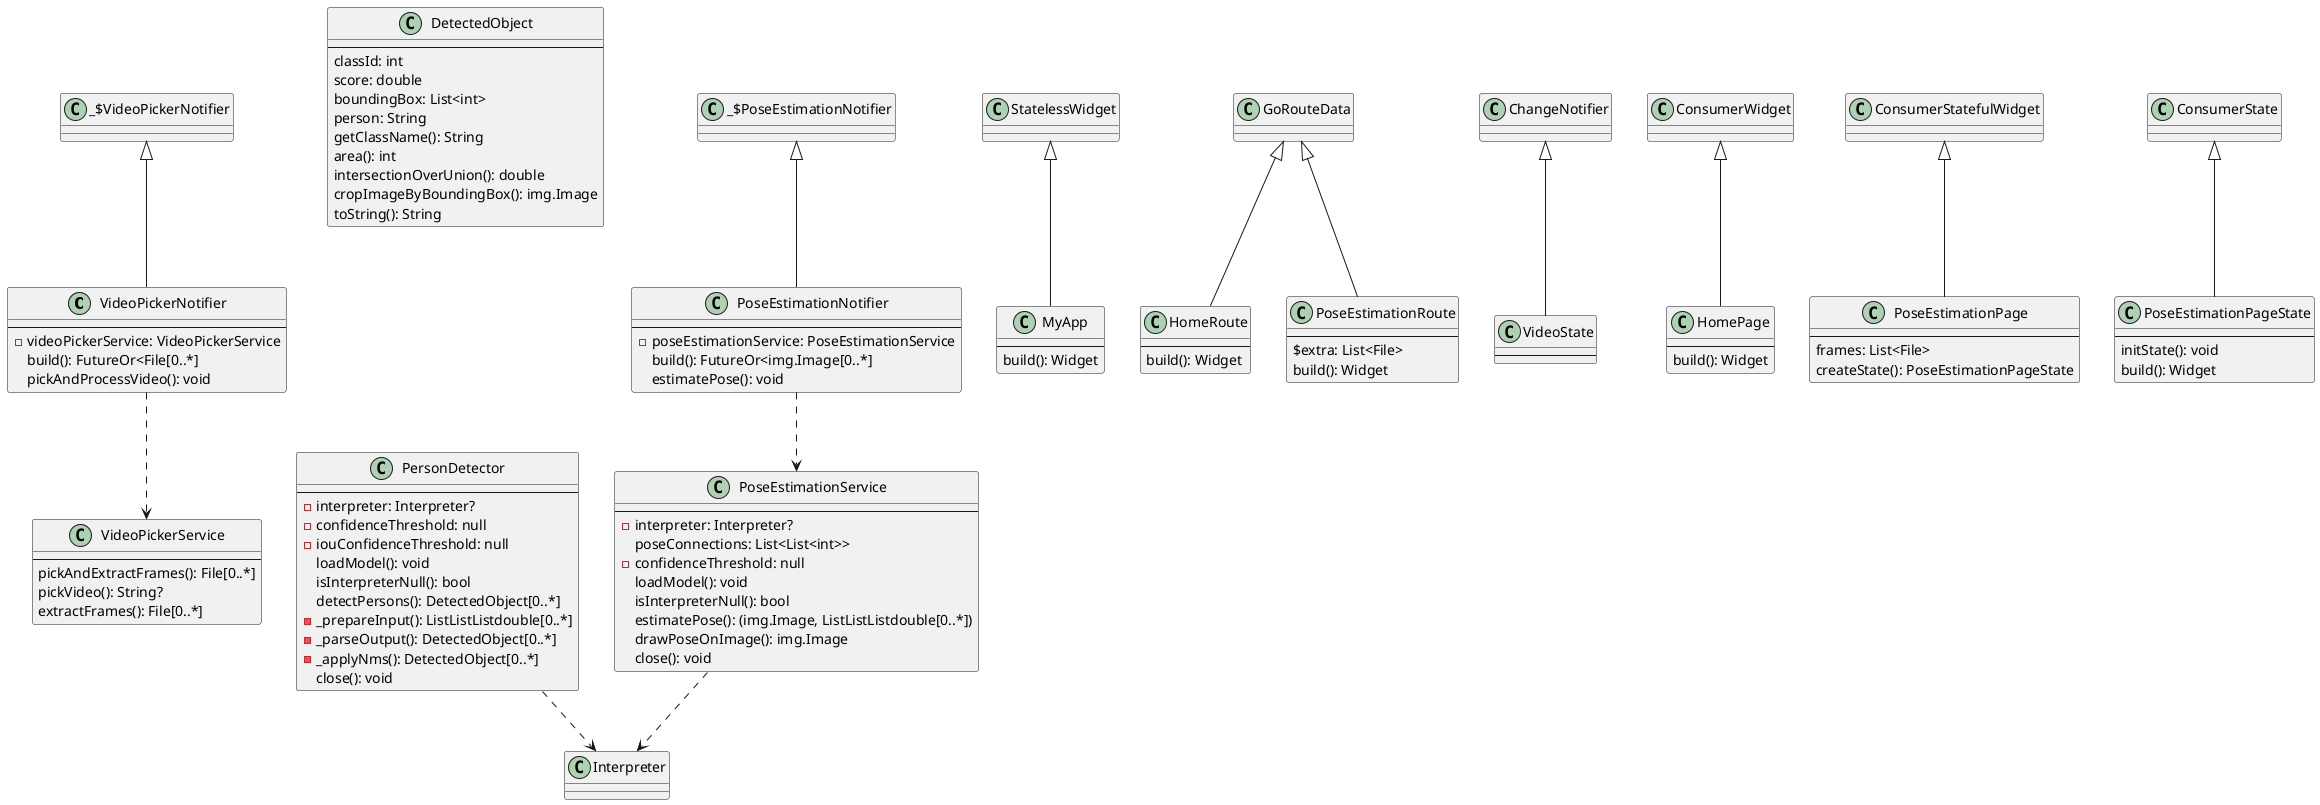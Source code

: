 @startuml
class VideoPickerNotifier {
---
-videoPickerService: VideoPickerService
build(): FutureOr<File[0..*]
pickAndProcessVideo(): void
}
_$VideoPickerNotifier <|-- VideoPickerNotifier
VideoPickerNotifier ..> VideoPickerService
class VideoPickerService {
---
pickAndExtractFrames(): File[0..*]
pickVideo(): String?
extractFrames(): File[0..*]
}
class DetectedObject {
---
classId: int
score: double
boundingBox: List<int>
person: String
getClassName(): String
area(): int
intersectionOverUnion(): double
cropImageByBoundingBox(): img.Image
toString(): String
}
class PersonDetector {
---
-interpreter: Interpreter?
-confidenceThreshold: null
-iouConfidenceThreshold: null
loadModel(): void
isInterpreterNull(): bool
detectPersons(): DetectedObject[0..*]
-_prepareInput(): ListListListdouble[0..*]
-_parseOutput(): DetectedObject[0..*]
-_applyNms(): DetectedObject[0..*]
close(): void
}
PersonDetector ..> Interpreter
class PoseEstimationNotifier {
---
-poseEstimationService: PoseEstimationService
build(): FutureOr<img.Image[0..*]
estimatePose(): void
}
_$PoseEstimationNotifier <|-- PoseEstimationNotifier
PoseEstimationNotifier ..> PoseEstimationService
class PoseEstimationService {
---
-interpreter: Interpreter?
poseConnections: List<List<int>>
-confidenceThreshold: null
loadModel(): void
isInterpreterNull(): bool
estimatePose(): (img.Image, ListListListdouble[0..*])
drawPoseOnImage(): img.Image
close(): void
}
PoseEstimationService ..> Interpreter
class MyApp {
---
build(): Widget
}
StatelessWidget <|-- MyApp
class HomeRoute {
---
build(): Widget
}
GoRouteData <|-- HomeRoute
class PoseEstimationRoute {
---
$extra: List<File>
build(): Widget
}
GoRouteData <|-- PoseEstimationRoute
class VideoState {
---
}
ChangeNotifier <|-- VideoState
class HomePage {
---
build(): Widget
}
ConsumerWidget <|-- HomePage
class PoseEstimationPage {
---
frames: List<File>
createState(): PoseEstimationPageState
}
ConsumerStatefulWidget <|-- PoseEstimationPage
class PoseEstimationPageState {
---
initState(): void
build(): Widget
}
ConsumerState <|-- PoseEstimationPageState
@enduml
